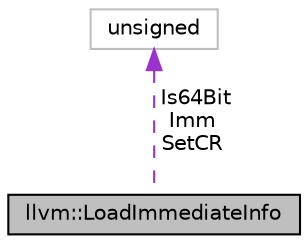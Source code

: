digraph "llvm::LoadImmediateInfo"
{
 // LATEX_PDF_SIZE
  bgcolor="transparent";
  edge [fontname="Helvetica",fontsize="10",labelfontname="Helvetica",labelfontsize="10"];
  node [fontname="Helvetica",fontsize="10",shape=record];
  Node1 [label="llvm::LoadImmediateInfo",height=0.2,width=0.4,color="black", fillcolor="grey75", style="filled", fontcolor="black",tooltip=" "];
  Node2 -> Node1 [dir="back",color="darkorchid3",fontsize="10",style="dashed",label=" Is64Bit\nImm\nSetCR" ,fontname="Helvetica"];
  Node2 [label="unsigned",height=0.2,width=0.4,color="grey75",tooltip=" "];
}
